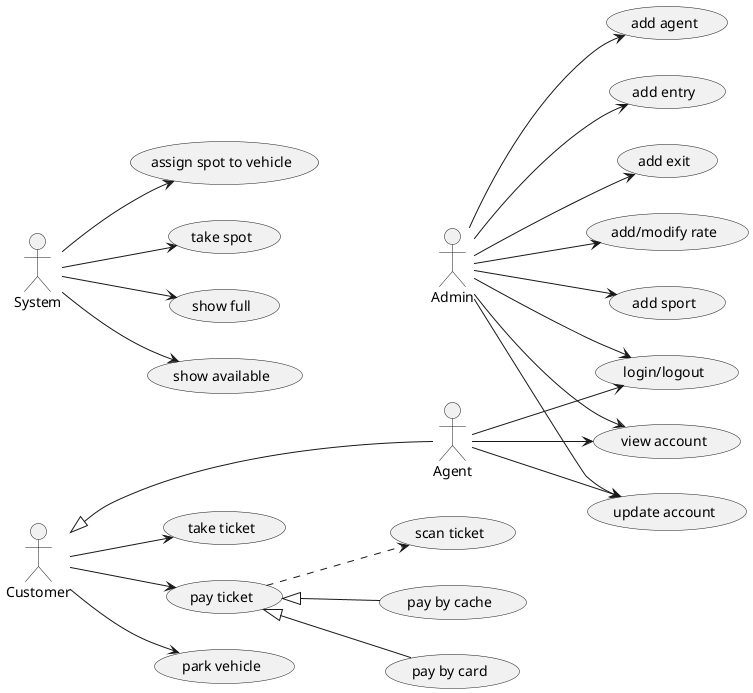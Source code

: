 @startuml
left to right direction

(add sport)
(add agent)
(add entry)
(add exit)
(login/logout)
(add/modify rate)
(view account)
(update account)

(take ticket)
(scan ticket)
(pay ticket)
(pay by cache)
(pay by card)
(park vehicle)

(assign spot to vehicle)
(take spot)
(show full)
(show available)

(pay ticket) ..> (scan ticket)
(pay ticket) <|-- (pay by cache)
(pay ticket) <|-- (pay by card)

:Customer:
:Agent:
:Admin:
:System:
Customer <|--- Agent

Admin --> (add sport)
Admin --> (add agent)
Admin --> (add entry)
Admin --> (add exit)
Admin --> (login/logout)
Admin --> (add/modify rate)
Admin --> (view account)
Admin --> (update account)

Customer --> (take ticket)
Customer --> (pay ticket)
Customer --> (park vehicle)

Agent --> (login/logout)
Agent --> (view account)
Agent --> (update account)
'Agent --> (take ticket)
'Agent --> (pay ticket)

System --> (assign spot to vehicle)
System --> (take spot)
System --> (show full)
System --> (show available)


@enduml
